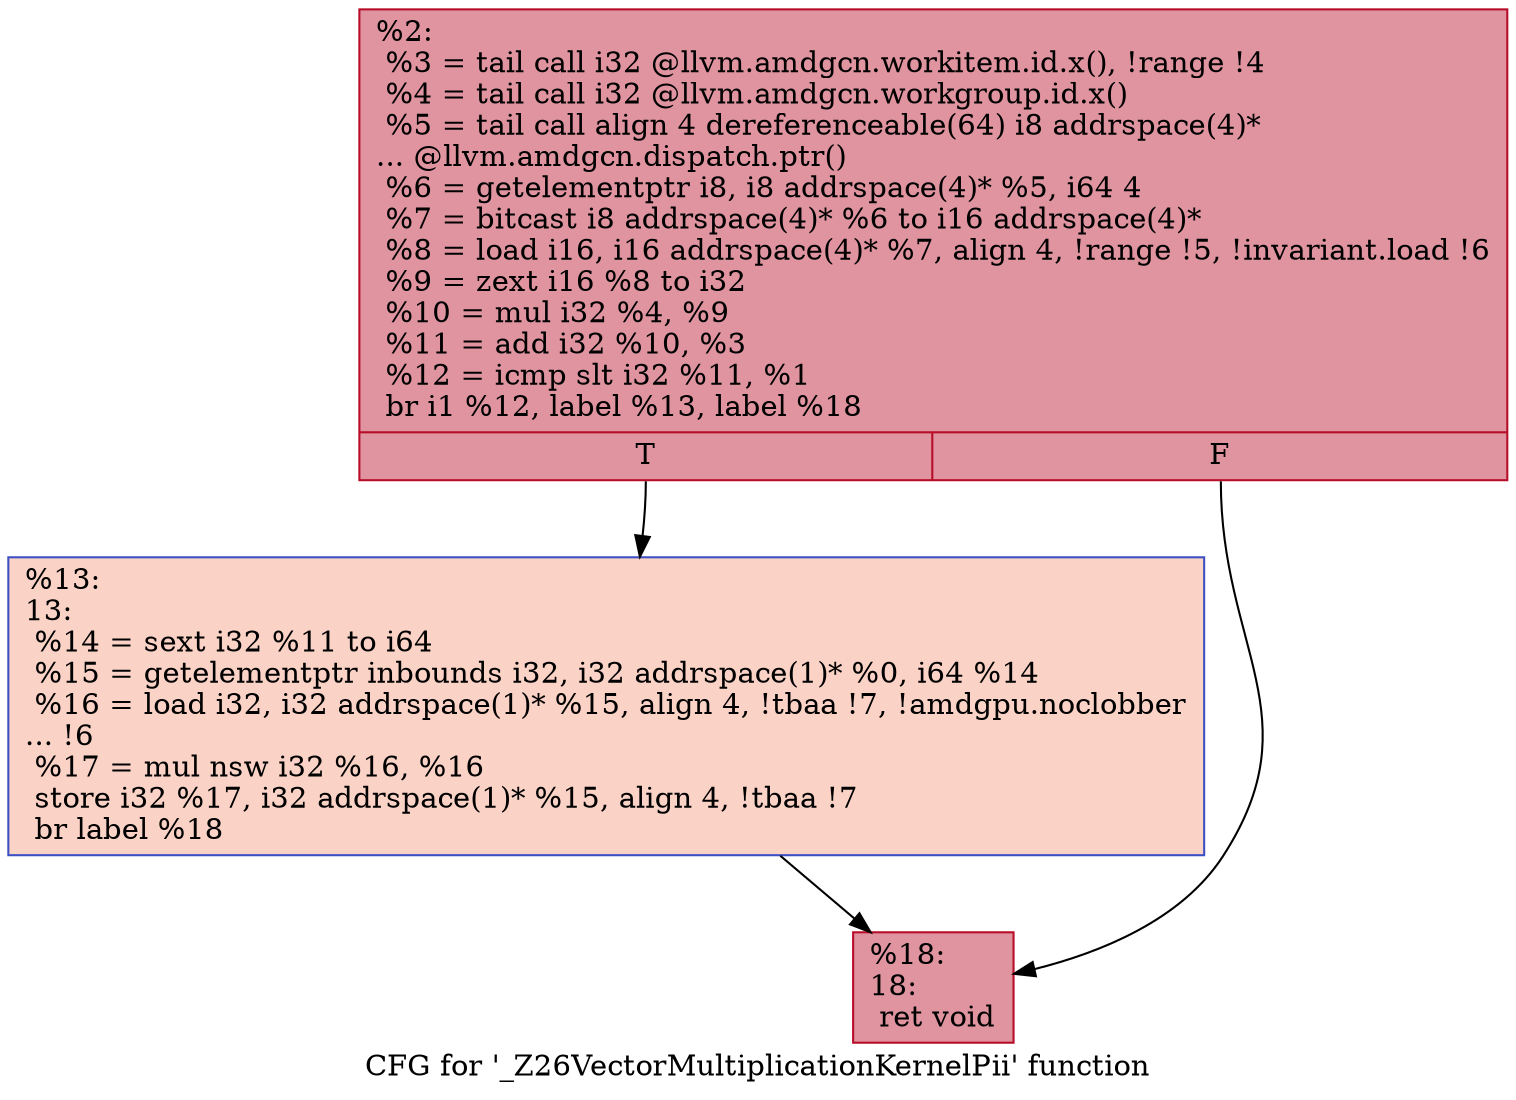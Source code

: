 digraph "CFG for '_Z26VectorMultiplicationKernelPii' function" {
	label="CFG for '_Z26VectorMultiplicationKernelPii' function";

	Node0x44f9ee0 [shape=record,color="#b70d28ff", style=filled, fillcolor="#b70d2870",label="{%2:\l  %3 = tail call i32 @llvm.amdgcn.workitem.id.x(), !range !4\l  %4 = tail call i32 @llvm.amdgcn.workgroup.id.x()\l  %5 = tail call align 4 dereferenceable(64) i8 addrspace(4)*\l... @llvm.amdgcn.dispatch.ptr()\l  %6 = getelementptr i8, i8 addrspace(4)* %5, i64 4\l  %7 = bitcast i8 addrspace(4)* %6 to i16 addrspace(4)*\l  %8 = load i16, i16 addrspace(4)* %7, align 4, !range !5, !invariant.load !6\l  %9 = zext i16 %8 to i32\l  %10 = mul i32 %4, %9\l  %11 = add i32 %10, %3\l  %12 = icmp slt i32 %11, %1\l  br i1 %12, label %13, label %18\l|{<s0>T|<s1>F}}"];
	Node0x44f9ee0:s0 -> Node0x44faec0;
	Node0x44f9ee0:s1 -> Node0x44fbee0;
	Node0x44faec0 [shape=record,color="#3d50c3ff", style=filled, fillcolor="#f59c7d70",label="{%13:\l13:                                               \l  %14 = sext i32 %11 to i64\l  %15 = getelementptr inbounds i32, i32 addrspace(1)* %0, i64 %14\l  %16 = load i32, i32 addrspace(1)* %15, align 4, !tbaa !7, !amdgpu.noclobber\l... !6\l  %17 = mul nsw i32 %16, %16\l  store i32 %17, i32 addrspace(1)* %15, align 4, !tbaa !7\l  br label %18\l}"];
	Node0x44faec0 -> Node0x44fbee0;
	Node0x44fbee0 [shape=record,color="#b70d28ff", style=filled, fillcolor="#b70d2870",label="{%18:\l18:                                               \l  ret void\l}"];
}
